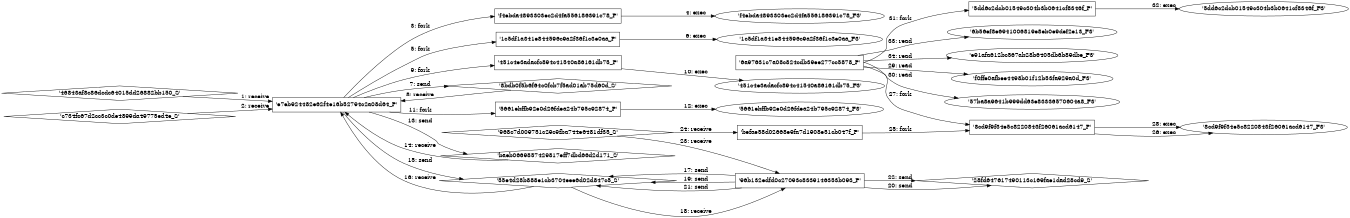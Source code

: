 digraph "D:\Learning\Paper\apt\基于CTI的攻击预警\Dataset\攻击图\ASGfromALLCTI\Tax-themed phishing and malware attacks proliferate during the tax filing season.dot" {
rankdir="LR"
size="9"
fixedsize="false"
splines="true"
nodesep=0.3
ranksep=0
fontsize=10
overlap="scalexy"
engine= "neato"
	"'e7eb924482e62f4e16b52794c2a08d64_P'" [node_type=Process shape=box]
	"'46843af8c86dcdc64015dd26882bb150_S'" [node_type=Socket shape=diamond]
	"'46843af8c86dcdc64015dd26882bb150_S'" -> "'e7eb924482e62f4e16b52794c2a08d64_P'" [label="1: receive"]
	"'e7eb924482e62f4e16b52794c2a08d64_P'" [node_type=Process shape=box]
	"'c734fc67d2cc3c0de4899da49775ed4e_S'" [node_type=Socket shape=diamond]
	"'c734fc67d2cc3c0de4899da49775ed4e_S'" -> "'e7eb924482e62f4e16b52794c2a08d64_P'" [label="2: receive"]
	"'e7eb924482e62f4e16b52794c2a08d64_P'" [node_type=Process shape=box]
	"'f4ebda4893303ec2d4fa556186391c78_P'" [node_type=Process shape=box]
	"'e7eb924482e62f4e16b52794c2a08d64_P'" -> "'f4ebda4893303ec2d4fa556186391c78_P'" [label="3: fork"]
	"'f4ebda4893303ec2d4fa556186391c78_P'" [node_type=Process shape=box]
	"'f4ebda4893303ec2d4fa556186391c78_F3'" [node_type=File shape=ellipse]
	"'f4ebda4893303ec2d4fa556186391c78_P'" -> "'f4ebda4893303ec2d4fa556186391c78_F3'" [label="4: exec"]
	"'e7eb924482e62f4e16b52794c2a08d64_P'" [node_type=Process shape=box]
	"'1c5df1a341e844596c9a2f36f1c3e0aa_P'" [node_type=Process shape=box]
	"'e7eb924482e62f4e16b52794c2a08d64_P'" -> "'1c5df1a341e844596c9a2f36f1c3e0aa_P'" [label="5: fork"]
	"'1c5df1a341e844596c9a2f36f1c3e0aa_P'" [node_type=Process shape=box]
	"'1c5df1a341e844596c9a2f36f1c3e0aa_F3'" [node_type=File shape=ellipse]
	"'1c5df1a341e844596c9a2f36f1c3e0aa_P'" -> "'1c5df1a341e844596c9a2f36f1c3e0aa_F3'" [label="6: exec"]
	"'8bdb0f5b6f64c0fcb7f5ad01ab75d60d_S'" [node_type=Socket shape=diamond]
	"'e7eb924482e62f4e16b52794c2a08d64_P'" [node_type=Process shape=box]
	"'e7eb924482e62f4e16b52794c2a08d64_P'" -> "'8bdb0f5b6f64c0fcb7f5ad01ab75d60d_S'" [label="7: send"]
	"'8bdb0f5b6f64c0fcb7f5ad01ab75d60d_S'" -> "'e7eb924482e62f4e16b52794c2a08d64_P'" [label="8: receive"]
	"'e7eb924482e62f4e16b52794c2a08d64_P'" [node_type=Process shape=box]
	"'451c4e3adacfc894c41540a86161db75_P'" [node_type=Process shape=box]
	"'e7eb924482e62f4e16b52794c2a08d64_P'" -> "'451c4e3adacfc894c41540a86161db75_P'" [label="9: fork"]
	"'451c4e3adacfc894c41540a86161db75_P'" [node_type=Process shape=box]
	"'451c4e3adacfc894c41540a86161db75_F3'" [node_type=File shape=ellipse]
	"'451c4e3adacfc894c41540a86161db75_P'" -> "'451c4e3adacfc894c41540a86161db75_F3'" [label="10: exec"]
	"'e7eb924482e62f4e16b52794c2a08d64_P'" [node_type=Process shape=box]
	"'5661ebffb92e0d26fdea24b795c92874_P'" [node_type=Process shape=box]
	"'e7eb924482e62f4e16b52794c2a08d64_P'" -> "'5661ebffb92e0d26fdea24b795c92874_P'" [label="11: fork"]
	"'5661ebffb92e0d26fdea24b795c92874_P'" [node_type=Process shape=box]
	"'5661ebffb92e0d26fdea24b795c92874_F3'" [node_type=File shape=ellipse]
	"'5661ebffb92e0d26fdea24b795c92874_P'" -> "'5661ebffb92e0d26fdea24b795c92874_F3'" [label="12: exec"]
	"'baeb0669857429817eff7dbd66d2d171_S'" [node_type=Socket shape=diamond]
	"'e7eb924482e62f4e16b52794c2a08d64_P'" [node_type=Process shape=box]
	"'e7eb924482e62f4e16b52794c2a08d64_P'" -> "'baeb0669857429817eff7dbd66d2d171_S'" [label="13: send"]
	"'baeb0669857429817eff7dbd66d2d171_S'" -> "'e7eb924482e62f4e16b52794c2a08d64_P'" [label="14: receive"]
	"'55e4d28b888e1cb3704eee6d02d847c5_S'" [node_type=Socket shape=diamond]
	"'e7eb924482e62f4e16b52794c2a08d64_P'" [node_type=Process shape=box]
	"'e7eb924482e62f4e16b52794c2a08d64_P'" -> "'55e4d28b888e1cb3704eee6d02d847c5_S'" [label="15: send"]
	"'55e4d28b888e1cb3704eee6d02d847c5_S'" -> "'e7eb924482e62f4e16b52794c2a08d64_P'" [label="16: receive"]
	"'55e4d28b888e1cb3704eee6d02d847c5_S'" [node_type=Socket shape=diamond]
	"'96b132edfd0c27093c8339146353b093_P'" [node_type=Process shape=box]
	"'96b132edfd0c27093c8339146353b093_P'" -> "'55e4d28b888e1cb3704eee6d02d847c5_S'" [label="17: send"]
	"'55e4d28b888e1cb3704eee6d02d847c5_S'" -> "'96b132edfd0c27093c8339146353b093_P'" [label="18: receive"]
	"'55e4d28b888e1cb3704eee6d02d847c5_S'" [node_type=Socket shape=diamond]
	"'96b132edfd0c27093c8339146353b093_P'" [node_type=Process shape=box]
	"'96b132edfd0c27093c8339146353b093_P'" -> "'55e4d28b888e1cb3704eee6d02d847c5_S'" [label="19: send"]
	"'28fd647617490113c169fae1dad28cd9_S'" [node_type=Socket shape=diamond]
	"'96b132edfd0c27093c8339146353b093_P'" [node_type=Process shape=box]
	"'96b132edfd0c27093c8339146353b093_P'" -> "'28fd647617490113c169fae1dad28cd9_S'" [label="20: send"]
	"'55e4d28b888e1cb3704eee6d02d847c5_S'" [node_type=Socket shape=diamond]
	"'96b132edfd0c27093c8339146353b093_P'" [node_type=Process shape=box]
	"'96b132edfd0c27093c8339146353b093_P'" -> "'55e4d28b888e1cb3704eee6d02d847c5_S'" [label="21: send"]
	"'28fd647617490113c169fae1dad28cd9_S'" [node_type=Socket shape=diamond]
	"'96b132edfd0c27093c8339146353b093_P'" [node_type=Process shape=box]
	"'96b132edfd0c27093c8339146353b093_P'" -> "'28fd647617490113c169fae1dad28cd9_S'" [label="22: send"]
	"'96b132edfd0c27093c8339146353b093_P'" [node_type=Process shape=box]
	"'968c7d009751c29c9fba744e6481df35_S'" [node_type=Socket shape=diamond]
	"'968c7d009751c29c9fba744e6481df35_S'" -> "'96b132edfd0c27093c8339146353b093_P'" [label="23: receive"]
	"'befae58d02668e9fa7d1908e51cb047f_P'" [node_type=Process shape=box]
	"'968c7d009751c29c9fba744e6481df35_S'" [node_type=Socket shape=diamond]
	"'968c7d009751c29c9fba744e6481df35_S'" -> "'befae58d02668e9fa7d1908e51cb047f_P'" [label="24: receive"]
	"'befae58d02668e9fa7d1908e51cb047f_P'" [node_type=Process shape=box]
	"'8cd9f9f34e5c8220843f26061acd6147_P'" [node_type=Process shape=box]
	"'befae58d02668e9fa7d1908e51cb047f_P'" -> "'8cd9f9f34e5c8220843f26061acd6147_P'" [label="25: fork"]
	"'8cd9f9f34e5c8220843f26061acd6147_P'" [node_type=Process shape=box]
	"'8cd9f9f34e5c8220843f26061acd6147_F3'" [node_type=File shape=ellipse]
	"'8cd9f9f34e5c8220843f26061acd6147_P'" -> "'8cd9f9f34e5c8220843f26061acd6147_F3'" [label="26: exec"]
	"'6a97631c7a08c824cdb39ee277cc5878_P'" [node_type=Process shape=box]
	"'8cd9f9f34e5c8220843f26061acd6147_P'" [node_type=Process shape=box]
	"'6a97631c7a08c824cdb39ee277cc5878_P'" -> "'8cd9f9f34e5c8220843f26061acd6147_P'" [label="27: fork"]
	"'8cd9f9f34e5c8220843f26061acd6147_P'" [node_type=Process shape=box]
	"'8cd9f9f34e5c8220843f26061acd6147_F3'" [node_type=File shape=ellipse]
	"'8cd9f9f34e5c8220843f26061acd6147_P'" -> "'8cd9f9f34e5c8220843f26061acd6147_F3'" [label="28: exec"]
	"'f0ffe0afbee4498b01f12b53fa929a0d_F3'" [node_type=file shape=ellipse]
	"'6a97631c7a08c824cdb39ee277cc5878_P'" [node_type=Process shape=box]
	"'6a97631c7a08c824cdb39ee277cc5878_P'" -> "'f0ffe0afbee4498b01f12b53fa929a0d_F3'" [label="29: read"]
	"'57ba8a9641b999dd63e83336570604a8_F3'" [node_type=file shape=ellipse]
	"'6a97631c7a08c824cdb39ee277cc5878_P'" [node_type=Process shape=box]
	"'6a97631c7a08c824cdb39ee277cc5878_P'" -> "'57ba8a9641b999dd63e83336570604a8_F3'" [label="30: read"]
	"'6a97631c7a08c824cdb39ee277cc5878_P'" [node_type=Process shape=box]
	"'5dd6c2dcb01549c304b3b0641cf8346f_P'" [node_type=Process shape=box]
	"'6a97631c7a08c824cdb39ee277cc5878_P'" -> "'5dd6c2dcb01549c304b3b0641cf8346f_P'" [label="31: fork"]
	"'5dd6c2dcb01549c304b3b0641cf8346f_P'" [node_type=Process shape=box]
	"'5dd6c2dcb01549c304b3b0641cf8346f_F3'" [node_type=File shape=ellipse]
	"'5dd6c2dcb01549c304b3b0641cf8346f_P'" -> "'5dd6c2dcb01549c304b3b0641cf8346f_F3'" [label="32: exec"]
	"'6b56ef8e6941006819e8eb0e9def2e13_F3'" [node_type=file shape=ellipse]
	"'6a97631c7a08c824cdb39ee277cc5878_P'" [node_type=Process shape=box]
	"'6a97631c7a08c824cdb39ee277cc5878_P'" -> "'6b56ef8e6941006819e8eb0e9def2e13_F3'" [label="33: read"]
	"'e91afa612bc567ab28b6405db6b89dbe_F3'" [node_type=file shape=ellipse]
	"'6a97631c7a08c824cdb39ee277cc5878_P'" [node_type=Process shape=box]
	"'6a97631c7a08c824cdb39ee277cc5878_P'" -> "'e91afa612bc567ab28b6405db6b89dbe_F3'" [label="34: read"]
}
